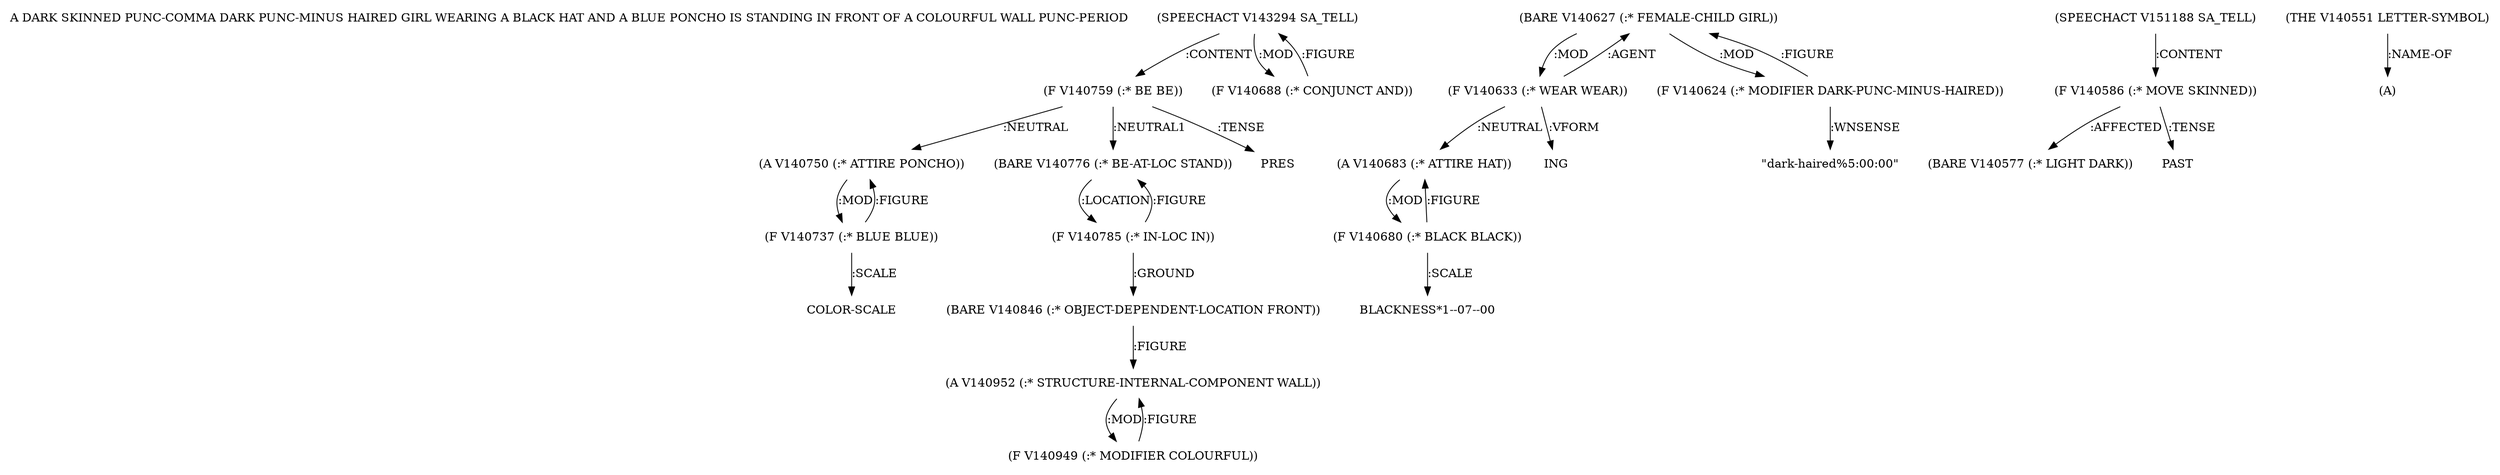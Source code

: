 digraph Terms {
  node [shape=none]
  "A DARK SKINNED PUNC-COMMA DARK PUNC-MINUS HAIRED GIRL WEARING A BLACK HAT AND A BLUE PONCHO IS STANDING IN FRONT OF A COLOURFUL WALL PUNC-PERIOD"
  "V143294" [label="(SPEECHACT V143294 SA_TELL)"]
  "V143294" -> "V140759" [label=":CONTENT"]
  "V143294" -> "V140688" [label=":MOD"]
  "V140688" [label="(F V140688 (:* CONJUNCT AND))"]
  "V140688" -> "V143294" [label=":FIGURE"]
  "V140759" [label="(F V140759 (:* BE BE))"]
  "V140759" -> "V140750" [label=":NEUTRAL"]
  "V140759" -> "V140776" [label=":NEUTRAL1"]
  "V140759" -> "NT151944" [label=":TENSE"]
  "NT151944" [label="PRES"]
  "V140750" [label="(A V140750 (:* ATTIRE PONCHO))"]
  "V140750" -> "V140737" [label=":MOD"]
  "V140737" [label="(F V140737 (:* BLUE BLUE))"]
  "V140737" -> "V140750" [label=":FIGURE"]
  "V140737" -> "NT151945" [label=":SCALE"]
  "NT151945" [label="COLOR-SCALE"]
  "V140776" [label="(BARE V140776 (:* BE-AT-LOC STAND))"]
  "V140776" -> "V140785" [label=":LOCATION"]
  "V140785" [label="(F V140785 (:* IN-LOC IN))"]
  "V140785" -> "V140846" [label=":GROUND"]
  "V140785" -> "V140776" [label=":FIGURE"]
  "V140846" [label="(BARE V140846 (:* OBJECT-DEPENDENT-LOCATION FRONT))"]
  "V140846" -> "V140952" [label=":FIGURE"]
  "V140952" [label="(A V140952 (:* STRUCTURE-INTERNAL-COMPONENT WALL))"]
  "V140952" -> "V140949" [label=":MOD"]
  "V140949" [label="(F V140949 (:* MODIFIER COLOURFUL))"]
  "V140949" -> "V140952" [label=":FIGURE"]
  "V140627" [label="(BARE V140627 (:* FEMALE-CHILD GIRL))"]
  "V140627" -> "V140633" [label=":MOD"]
  "V140627" -> "V140624" [label=":MOD"]
  "V140624" [label="(F V140624 (:* MODIFIER DARK-PUNC-MINUS-HAIRED))"]
  "V140624" -> "V140627" [label=":FIGURE"]
  "V140624" -> "NT151946" [label=":WNSENSE"]
  "NT151946" [label="\"dark-haired%5:00:00\""]
  "V140633" [label="(F V140633 (:* WEAR WEAR))"]
  "V140633" -> "V140627" [label=":AGENT"]
  "V140633" -> "V140683" [label=":NEUTRAL"]
  "V140633" -> "NT151947" [label=":VFORM"]
  "NT151947" [label="ING"]
  "V140683" [label="(A V140683 (:* ATTIRE HAT))"]
  "V140683" -> "V140680" [label=":MOD"]
  "V140680" [label="(F V140680 (:* BLACK BLACK))"]
  "V140680" -> "V140683" [label=":FIGURE"]
  "V140680" -> "NT151948" [label=":SCALE"]
  "NT151948" [label="BLACKNESS*1--07--00"]
  "V151188" [label="(SPEECHACT V151188 SA_TELL)"]
  "V151188" -> "V140586" [label=":CONTENT"]
  "V140586" [label="(F V140586 (:* MOVE SKINNED))"]
  "V140586" -> "V140577" [label=":AFFECTED"]
  "V140586" -> "NT151949" [label=":TENSE"]
  "NT151949" [label="PAST"]
  "V140577" [label="(BARE V140577 (:* LIGHT DARK))"]
  "V140551" [label="(THE V140551 LETTER-SYMBOL)"]
  "V140551" -> "NT151950" [label=":NAME-OF"]
  "NT151950" [label="(A)"]
}
